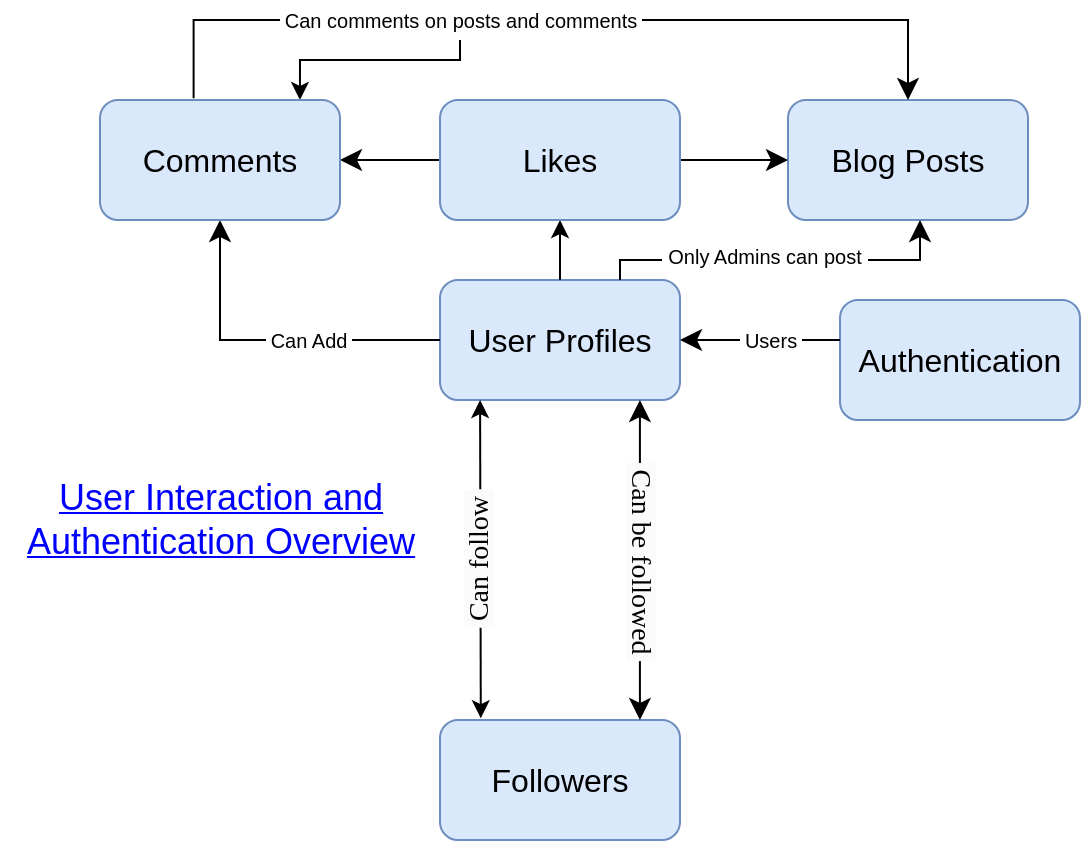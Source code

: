 <mxfile>
    <diagram id="kP6-h9-Y4qdJD87Kp78P" name="Page-1">
        <mxGraphModel dx="846" dy="467" grid="1" gridSize="10" guides="1" tooltips="1" connect="1" arrows="1" fold="1" page="0" pageScale="1" pageWidth="827" pageHeight="1169" math="0" shadow="0">
            <root>
                <mxCell id="0"/>
                <mxCell id="1" parent="0"/>
                <mxCell id="2" value="&lt;span style=&quot;font-size: 18px;&quot;&gt;&lt;u style=&quot;font-size: 18px;&quot;&gt;User Interaction and&lt;br style=&quot;font-size: 18px;&quot;&gt;Authentication Overview&lt;/u&gt;&lt;/span&gt;" style="text;html=1;align=center;verticalAlign=middle;resizable=0;points=[];autosize=1;strokeColor=none;fillColor=none;fontSize=18;fontColor=#0000FF;" parent="1" vertex="1">
                    <mxGeometry x="20" y="300" width="220" height="60" as="geometry"/>
                </mxCell>
                <mxCell id="5" value="Blog Posts" style="rounded=1;whiteSpace=wrap;html=1;fontSize=16;labelBackgroundColor=none;fillColor=#dae8fc;strokeColor=#6c8ebf;" parent="1" vertex="1">
                    <mxGeometry x="414" y="120" width="120" height="60" as="geometry"/>
                </mxCell>
                <mxCell id="6" value="User Profiles" style="rounded=1;whiteSpace=wrap;html=1;fontSize=16;fillColor=#dae8fc;strokeColor=#6c8ebf;" parent="1" vertex="1">
                    <mxGeometry x="240" y="210" width="120" height="60" as="geometry"/>
                </mxCell>
                <mxCell id="7" value="Followers" style="rounded=1;whiteSpace=wrap;html=1;fontSize=16;fillColor=#dae8fc;strokeColor=#6c8ebf;" parent="1" vertex="1">
                    <mxGeometry x="240" y="430" width="120" height="60" as="geometry"/>
                </mxCell>
                <mxCell id="8" value="Authentication" style="rounded=1;whiteSpace=wrap;html=1;fontSize=16;fillColor=#dae8fc;strokeColor=#6c8ebf;" parent="1" vertex="1">
                    <mxGeometry x="440" y="220" width="120" height="60" as="geometry"/>
                </mxCell>
                <mxCell id="10" value="" style="edgeStyle=elbowEdgeStyle;elbow=vertical;endArrow=classic;html=1;curved=0;rounded=0;endSize=8;startSize=8;fontSize=16;exitX=0.39;exitY=-0.014;exitDx=0;exitDy=0;exitPerimeter=0;entryX=0.5;entryY=0;entryDx=0;entryDy=0;" parent="1" target="5" edge="1">
                    <mxGeometry width="50" height="50" relative="1" as="geometry">
                        <mxPoint x="116.8" y="119.16" as="sourcePoint"/>
                        <mxPoint x="480" y="190" as="targetPoint"/>
                        <Array as="points">
                            <mxPoint x="300" y="80"/>
                        </Array>
                    </mxGeometry>
                </mxCell>
                <mxCell id="31" value="&amp;nbsp;Can comments on posts and comments&amp;nbsp;" style="edgeLabel;html=1;align=center;verticalAlign=middle;resizable=0;points=[];fontSize=10;" parent="10" vertex="1" connectable="0">
                    <mxGeometry x="-0.636" y="-1" relative="1" as="geometry">
                        <mxPoint x="93" y="-1" as="offset"/>
                    </mxGeometry>
                </mxCell>
                <mxCell id="11" value="" style="edgeStyle=orthogonalEdgeStyle;elbow=vertical;endArrow=classic;html=1;rounded=0;fontSize=16;entryX=0.833;entryY=0;entryDx=0;entryDy=0;entryPerimeter=0;" parent="1" edge="1">
                    <mxGeometry width="50" height="50" relative="1" as="geometry">
                        <mxPoint x="250" y="90" as="sourcePoint"/>
                        <mxPoint x="169.96" y="120" as="targetPoint"/>
                        <Array as="points">
                            <mxPoint x="250" y="100"/>
                            <mxPoint x="170" y="100"/>
                        </Array>
                    </mxGeometry>
                </mxCell>
                <mxCell id="12" value="" style="edgeStyle=segmentEdgeStyle;endArrow=classic;html=1;curved=0;rounded=0;endSize=8;startSize=8;fontSize=16;entryX=1;entryY=0.5;entryDx=0;entryDy=0;exitX=0;exitY=0.5;exitDx=0;exitDy=0;" parent="1" edge="1">
                    <mxGeometry width="50" height="50" relative="1" as="geometry">
                        <mxPoint x="240" y="150" as="sourcePoint"/>
                        <mxPoint x="190" y="150" as="targetPoint"/>
                    </mxGeometry>
                </mxCell>
                <mxCell id="13" value="" style="edgeStyle=segmentEdgeStyle;endArrow=classic;html=1;curved=0;rounded=0;endSize=8;startSize=8;fontSize=16;entryX=0;entryY=0.5;entryDx=0;entryDy=0;" parent="1" target="5" edge="1">
                    <mxGeometry width="50" height="50" relative="1" as="geometry">
                        <mxPoint x="360" y="150" as="sourcePoint"/>
                        <mxPoint x="400" y="150" as="targetPoint"/>
                    </mxGeometry>
                </mxCell>
                <mxCell id="14" value="" style="edgeStyle=segmentEdgeStyle;endArrow=classic;html=1;curved=0;rounded=0;fontSize=16;entryX=0.5;entryY=1;entryDx=0;entryDy=0;" parent="1" edge="1">
                    <mxGeometry width="50" height="50" relative="1" as="geometry">
                        <mxPoint x="300" y="210" as="sourcePoint"/>
                        <mxPoint x="300" y="180" as="targetPoint"/>
                    </mxGeometry>
                </mxCell>
                <mxCell id="17" value="" style="edgeStyle=segmentEdgeStyle;endArrow=classic;html=1;curved=0;rounded=0;fontSize=16;entryX=0.167;entryY=1;entryDx=0;entryDy=0;entryPerimeter=0;endFill=1;startArrow=classic;startFill=1;exitX=0.17;exitY=-0.015;exitDx=0;exitDy=0;exitPerimeter=0;" parent="1" target="6" edge="1" source="7">
                    <mxGeometry width="50" height="50" relative="1" as="geometry">
                        <mxPoint x="260" y="400" as="sourcePoint"/>
                        <mxPoint x="270" y="300" as="targetPoint"/>
                        <Array as="points"/>
                    </mxGeometry>
                </mxCell>
                <mxCell id="27" value="&lt;span style=&quot;background-color: rgb(251, 251, 251); font-size: 14px;&quot;&gt;&amp;nbsp;Can follow&amp;nbsp;&lt;/span&gt;" style="edgeLabel;html=1;align=center;verticalAlign=middle;resizable=0;points=[];fontSize=14;rotation=270;fontFamily=Verdana;" parent="17" vertex="1" connectable="0">
                    <mxGeometry x="0.324" relative="1" as="geometry">
                        <mxPoint y="26" as="offset"/>
                    </mxGeometry>
                </mxCell>
                <mxCell id="18" value="" style="edgeStyle=segmentEdgeStyle;endArrow=classic;html=1;curved=0;rounded=0;endSize=8;startSize=8;fontSize=16;entryX=0.833;entryY=1;entryDx=0;entryDy=0;entryPerimeter=0;startArrow=classic;startFill=1;exitX=0.833;exitY=0;exitDx=0;exitDy=0;exitPerimeter=0;" parent="1" source="7" target="6" edge="1">
                    <mxGeometry width="50" height="50" relative="1" as="geometry">
                        <mxPoint x="340" y="410" as="sourcePoint"/>
                        <mxPoint x="400" y="320" as="targetPoint"/>
                    </mxGeometry>
                </mxCell>
                <mxCell id="25" value="&lt;span style=&quot;background-color: rgb(251, 251, 251); font-size: 14px;&quot;&gt;&amp;nbsp;Can be followed&amp;nbsp;&lt;/span&gt;" style="edgeLabel;html=1;align=center;verticalAlign=middle;resizable=0;points=[];fontSize=14;rotation=90;fontFamily=Verdana;" parent="18" vertex="1" connectable="0">
                    <mxGeometry x="0.2" relative="1" as="geometry">
                        <mxPoint y="16" as="offset"/>
                    </mxGeometry>
                </mxCell>
                <mxCell id="19" value="" style="edgeStyle=segmentEdgeStyle;endArrow=classic;html=1;curved=0;rounded=0;endSize=8;startSize=8;fontSize=16;entryX=0.5;entryY=1;entryDx=0;entryDy=0;exitX=0;exitY=0.5;exitDx=0;exitDy=0;" parent="1" source="6" edge="1">
                    <mxGeometry width="50" height="50" relative="1" as="geometry">
                        <mxPoint x="320" y="260" as="sourcePoint"/>
                        <mxPoint x="130" y="180" as="targetPoint"/>
                    </mxGeometry>
                </mxCell>
                <mxCell id="28" value="&amp;nbsp;Can Add&amp;nbsp;" style="edgeLabel;html=1;align=center;verticalAlign=middle;resizable=0;points=[];fontSize=10;" parent="19" vertex="1" connectable="0">
                    <mxGeometry x="-0.076" relative="1" as="geometry">
                        <mxPoint x="12" as="offset"/>
                    </mxGeometry>
                </mxCell>
                <mxCell id="20" value="" style="edgeStyle=segmentEdgeStyle;endArrow=classic;html=1;curved=0;rounded=0;endSize=8;startSize=8;fontSize=16;exitX=0.75;exitY=0;exitDx=0;exitDy=0;" parent="1" source="6" edge="1">
                    <mxGeometry width="50" height="50" relative="1" as="geometry">
                        <mxPoint x="330" y="190" as="sourcePoint"/>
                        <mxPoint x="480" y="180" as="targetPoint"/>
                        <Array as="points">
                            <mxPoint x="330" y="200"/>
                            <mxPoint x="480" y="200"/>
                        </Array>
                    </mxGeometry>
                </mxCell>
                <mxCell id="24" value="&amp;nbsp;Only Admins can post&amp;nbsp;" style="edgeLabel;html=1;align=center;verticalAlign=middle;resizable=0;points=[];fontSize=10;fontFamily=Helvetica;" parent="20" vertex="1" connectable="0">
                    <mxGeometry x="-0.217" y="2" relative="1" as="geometry">
                        <mxPoint x="11" as="offset"/>
                    </mxGeometry>
                </mxCell>
                <mxCell id="29" value="&amp;nbsp;Users&amp;nbsp;" style="edgeStyle=segmentEdgeStyle;endArrow=classic;html=1;curved=0;rounded=0;endSize=8;startSize=8;fontSize=10;entryX=1;entryY=0.5;entryDx=0;entryDy=0;" parent="1" target="6" edge="1">
                    <mxGeometry x="-0.11" width="50" height="50" relative="1" as="geometry">
                        <mxPoint x="440" y="240" as="sourcePoint"/>
                        <mxPoint x="430" y="270" as="targetPoint"/>
                        <Array as="points">
                            <mxPoint x="440" y="240"/>
                        </Array>
                        <mxPoint as="offset"/>
                    </mxGeometry>
                </mxCell>
                <mxCell id="33" value="Comments" style="rounded=1;whiteSpace=wrap;html=1;fontSize=16;fillColor=#dae8fc;strokeColor=#6c8ebf;" parent="1" vertex="1">
                    <mxGeometry x="70" y="120" width="120" height="60" as="geometry"/>
                </mxCell>
                <mxCell id="34" value="Likes" style="rounded=1;whiteSpace=wrap;html=1;fontSize=16;fillColor=#dae8fc;strokeColor=#6c8ebf;" parent="1" vertex="1">
                    <mxGeometry x="240" y="120" width="120" height="60" as="geometry"/>
                </mxCell>
            </root>
        </mxGraphModel>
    </diagram>
</mxfile>